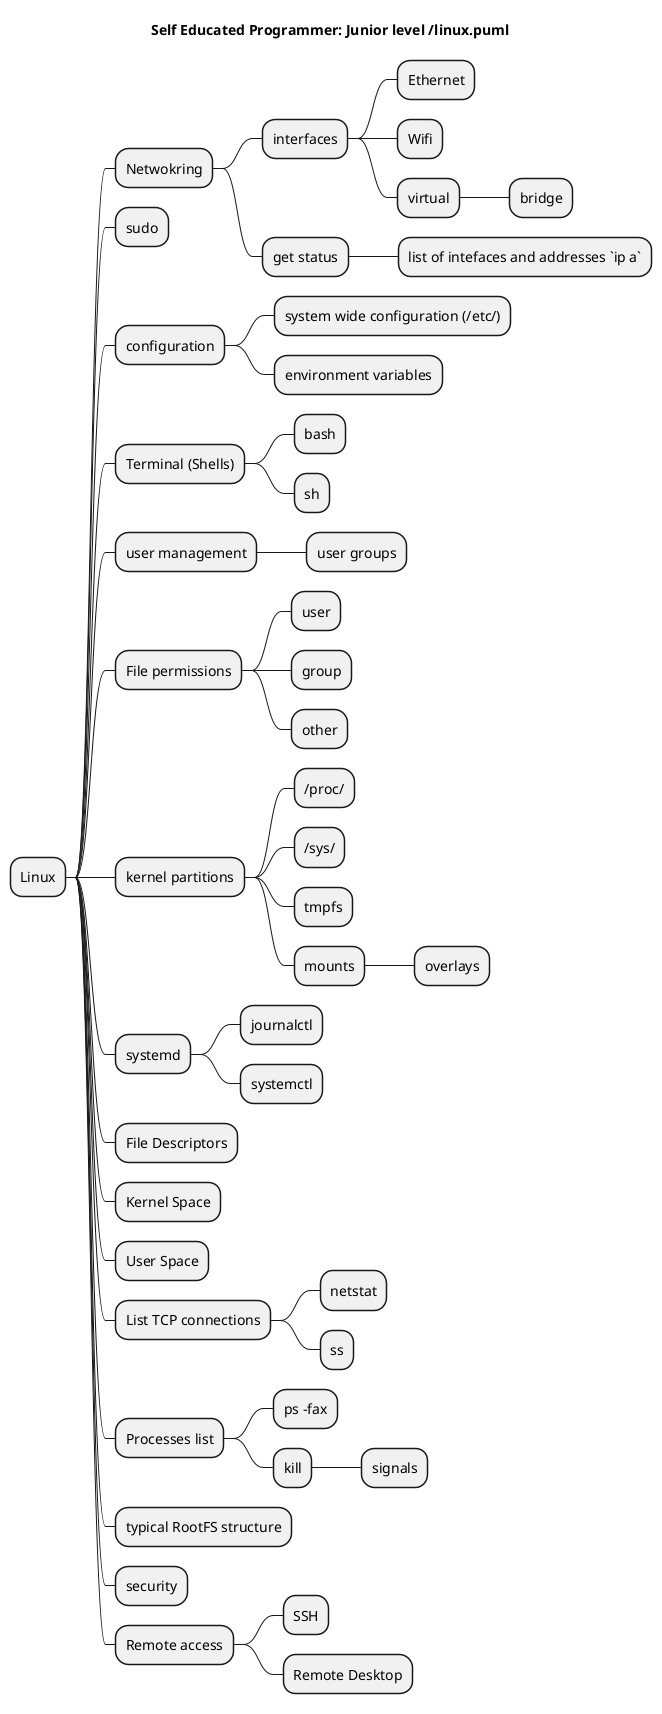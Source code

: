 @startmindmap
title Self Educated Programmer: Junior level /linux.puml


* Linux
** Netwokring
*** interfaces
**** Ethernet
**** Wifi
**** virtual
***** bridge
*** get status
**** list of intefaces and addresses `ip a`
** sudo
** configuration
*** system wide configuration (/etc/)
*** environment variables
** Terminal (Shells)
*** bash
*** sh
** user management
*** user groups
** File permissions
*** user
*** group
*** other
** kernel partitions
*** /proc/
*** /sys/
*** tmpfs
*** mounts
**** overlays
** systemd
*** journalctl
*** systemctl
** File Descriptors
** Kernel Space
** User Space
** List TCP connections
*** netstat
*** ss
** Processes list
*** ps -fax
*** kill
**** signals
** typical RootFS structure
** security
** Remote access
*** SSH
*** Remote Desktop


@endmindmap
